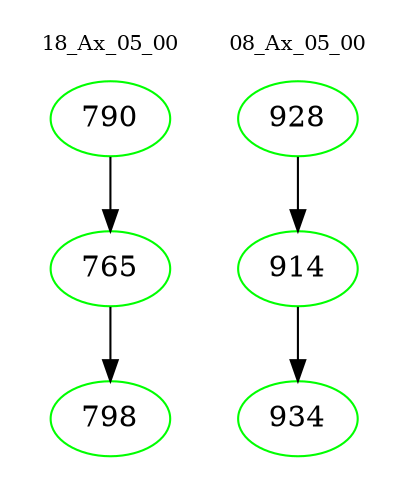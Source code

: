 digraph{
subgraph cluster_0 {
color = white
label = "18_Ax_05_00";
fontsize=10;
T0_790 [label="790", color="green"]
T0_790 -> T0_765 [color="black"]
T0_765 [label="765", color="green"]
T0_765 -> T0_798 [color="black"]
T0_798 [label="798", color="green"]
}
subgraph cluster_1 {
color = white
label = "08_Ax_05_00";
fontsize=10;
T1_928 [label="928", color="green"]
T1_928 -> T1_914 [color="black"]
T1_914 [label="914", color="green"]
T1_914 -> T1_934 [color="black"]
T1_934 [label="934", color="green"]
}
}
